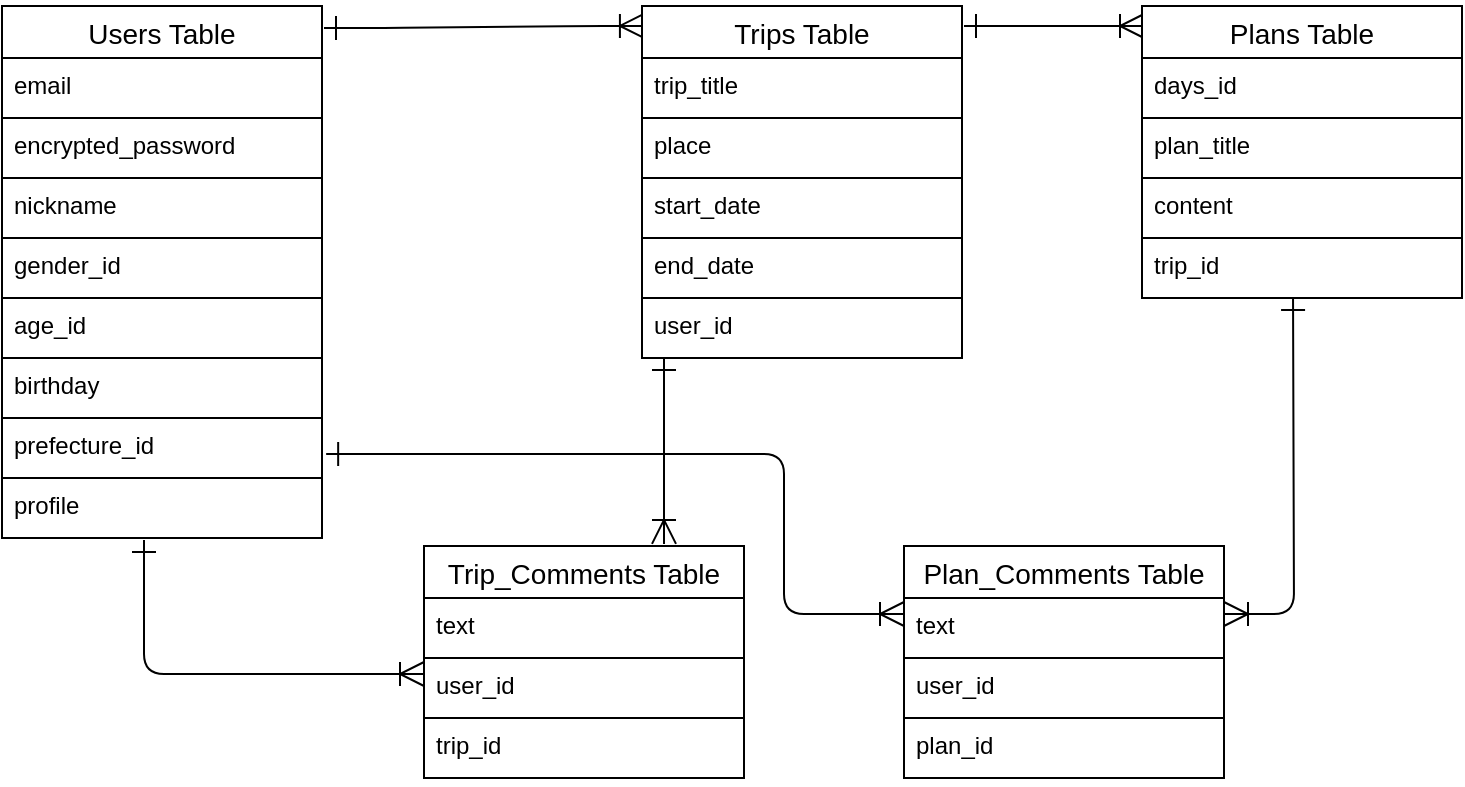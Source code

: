 <mxfile>
    <diagram id="7RnYONDl4q7A44Vel-nI" name="ページ1">
        <mxGraphModel dx="495" dy="1669" grid="1" gridSize="10" guides="1" tooltips="1" connect="0" arrows="1" fold="1" page="1" pageScale="1" pageWidth="827" pageHeight="1169" math="0" shadow="0">
            <root>
                <mxCell id="0"/>
                <mxCell id="1" parent="0"/>
                <object label="" id="70">
                    <mxCell style="fontSize=12;html=1;endArrow=ERoneToMany;startArrow=ERone;startFill=0;endSize=10;startSize=10;" parent="1" edge="1">
                        <mxGeometry width="100" height="100" relative="1" as="geometry">
                            <mxPoint x="120" y="-677" as="sourcePoint"/>
                            <mxPoint x="260" y="-610" as="targetPoint"/>
                            <Array as="points">
                                <mxPoint x="120" y="-610"/>
                            </Array>
                        </mxGeometry>
                    </mxCell>
                </object>
                <mxCell id="92" value="" style="edgeStyle=entityRelationEdgeStyle;fontSize=12;html=1;endArrow=ERoneToMany;startArrow=ERone;startFill=0;endFill=0;entryX=0.006;entryY=0.086;entryDx=0;entryDy=0;entryPerimeter=0;endSize=10;startSize=10;" parent="1" target="101" edge="1">
                    <mxGeometry width="100" height="100" relative="1" as="geometry">
                        <mxPoint x="210" y="-933" as="sourcePoint"/>
                        <mxPoint x="320" y="-934" as="targetPoint"/>
                    </mxGeometry>
                </mxCell>
                <mxCell id="131" value="" style="edgeStyle=none;orthogonalLoop=1;jettySize=auto;html=1;startArrow=ERone;startFill=0;endArrow=ERoneToMany;endFill=0;endSize=10;startSize=10;" parent="1" edge="1">
                    <mxGeometry width="100" relative="1" as="geometry">
                        <mxPoint x="530" y="-934" as="sourcePoint"/>
                        <mxPoint x="620" y="-934" as="targetPoint"/>
                        <Array as="points"/>
                    </mxGeometry>
                </mxCell>
                <mxCell id="139" value="" style="endArrow=ERone;html=1;startArrow=ERoneToMany;startFill=0;endFill=0;endSize=10;startSize=10;entryX=1.013;entryY=0.6;entryDx=0;entryDy=0;entryPerimeter=0;" parent="1" target="35" edge="1">
                    <mxGeometry width="50" height="50" relative="1" as="geometry">
                        <mxPoint x="500" y="-640" as="sourcePoint"/>
                        <mxPoint x="510" y="-766" as="targetPoint"/>
                        <Array as="points">
                            <mxPoint x="440" y="-640"/>
                            <mxPoint x="440" y="-720"/>
                        </Array>
                    </mxGeometry>
                </mxCell>
                <mxCell id="140" value="" style="endArrow=ERone;html=1;startArrow=ERoneToMany;startFill=0;endFill=0;endSize=10;startSize=10;entryX=0.472;entryY=1;entryDx=0;entryDy=0;entryPerimeter=0;" parent="1" target="146" edge="1">
                    <mxGeometry width="50" height="50" relative="1" as="geometry">
                        <mxPoint x="660" y="-640" as="sourcePoint"/>
                        <mxPoint x="660" y="-790" as="targetPoint"/>
                        <Array as="points">
                            <mxPoint x="695" y="-640"/>
                        </Array>
                    </mxGeometry>
                </mxCell>
                <mxCell id="143" value="" style="group" parent="1" vertex="1" connectable="0">
                    <mxGeometry x="49" y="-944" width="160" height="266" as="geometry"/>
                </mxCell>
                <mxCell id="99" value="" style="group;movable=0;resizable=0;rotatable=0;deletable=0;editable=0;connectable=0;" parent="143" vertex="1" connectable="0">
                    <mxGeometry width="160" height="206" as="geometry"/>
                </mxCell>
                <mxCell id="2" value="Users Table" style="swimlane;fontStyle=0;childLayout=stackLayout;horizontal=1;startSize=26;horizontalStack=0;resizeParent=1;resizeParentMax=0;resizeLast=0;collapsible=1;marginBottom=0;align=center;fontSize=14;strokeColor=default;" parent="99" vertex="1">
                    <mxGeometry width="160" height="116" as="geometry">
                        <mxRectangle x="100" y="70" width="60" height="30" as="alternateBounds"/>
                    </mxGeometry>
                </mxCell>
                <mxCell id="3" value="email " style="text;strokeColor=default;fillColor=none;spacingLeft=4;spacingRight=4;overflow=hidden;rotatable=0;points=[[0,0.5],[1,0.5]];portConstraint=eastwest;fontSize=12;" parent="2" vertex="1">
                    <mxGeometry y="26" width="160" height="30" as="geometry"/>
                </mxCell>
                <mxCell id="4" value="encrypted_password" style="text;strokeColor=none;fillColor=none;spacingLeft=4;spacingRight=4;overflow=hidden;rotatable=0;points=[[0,0.5],[1,0.5]];portConstraint=eastwest;fontSize=12;" parent="2" vertex="1">
                    <mxGeometry y="56" width="160" height="30" as="geometry"/>
                </mxCell>
                <mxCell id="5" value="nickname" style="text;strokeColor=default;fillColor=none;spacingLeft=4;spacingRight=4;overflow=hidden;rotatable=0;points=[[0,0.5,0,0,0],[1,0.5,0,0,0]];portConstraint=eastwest;fontSize=12;" parent="2" vertex="1">
                    <mxGeometry y="86" width="160" height="30" as="geometry"/>
                </mxCell>
                <mxCell id="32" value="gender_id" style="text;strokeColor=default;fillColor=none;spacingLeft=4;spacingRight=4;overflow=hidden;rotatable=0;points=[[0,0.5],[1,0.5]];portConstraint=eastwest;fontSize=12;" parent="99" vertex="1">
                    <mxGeometry y="116" width="160" height="30" as="geometry"/>
                </mxCell>
                <mxCell id="33" value="age_id" style="text;strokeColor=default;fillColor=none;spacingLeft=4;spacingRight=4;overflow=hidden;rotatable=0;points=[[0,0.5],[1,0.5]];portConstraint=eastwest;fontSize=12;" parent="99" vertex="1">
                    <mxGeometry y="146" width="160" height="30" as="geometry"/>
                </mxCell>
                <mxCell id="141" value="birthday" style="text;strokeColor=default;fillColor=none;spacingLeft=4;spacingRight=4;overflow=hidden;rotatable=0;points=[[0,0.5],[1,0.5]];portConstraint=eastwest;fontSize=12;" parent="99" vertex="1">
                    <mxGeometry y="176" width="160" height="30" as="geometry"/>
                </mxCell>
                <mxCell id="35" value="prefecture_id" style="text;strokeColor=default;fillColor=none;spacingLeft=4;spacingRight=4;overflow=hidden;rotatable=0;points=[[0,0.5],[1,0.5]];portConstraint=eastwest;fontSize=12;" parent="143" vertex="1">
                    <mxGeometry y="206" width="160" height="30" as="geometry"/>
                </mxCell>
                <mxCell id="142" value="profile" style="text;strokeColor=default;fillColor=none;spacingLeft=4;spacingRight=4;overflow=hidden;rotatable=0;points=[[0,0.5],[1,0.5]];portConstraint=eastwest;fontSize=12;" parent="143" vertex="1">
                    <mxGeometry y="236" width="160" height="30" as="geometry"/>
                </mxCell>
                <mxCell id="145" value="" style="group" parent="1" vertex="1" connectable="0">
                    <mxGeometry x="369" y="-944" width="160" height="176" as="geometry"/>
                </mxCell>
                <mxCell id="144" value="user_id" style="text;strokeColor=default;fillColor=none;spacingLeft=4;spacingRight=4;overflow=hidden;rotatable=0;points=[[0,0.5],[1,0.5]];portConstraint=eastwest;fontSize=12;" parent="145" vertex="1">
                    <mxGeometry y="146" width="160" height="30" as="geometry"/>
                </mxCell>
                <mxCell id="101" value="Trips Table" style="swimlane;fontStyle=0;childLayout=stackLayout;horizontal=1;startSize=26;horizontalStack=0;resizeParent=1;resizeParentMax=0;resizeLast=0;collapsible=1;marginBottom=0;align=center;fontSize=14;strokeColor=default;" parent="145" vertex="1">
                    <mxGeometry width="160" height="116" as="geometry">
                        <mxRectangle x="100" y="70" width="60" height="30" as="alternateBounds"/>
                    </mxGeometry>
                </mxCell>
                <mxCell id="102" value="trip_title" style="text;strokeColor=default;fillColor=none;spacingLeft=4;spacingRight=4;overflow=hidden;rotatable=0;points=[[0,0.5],[1,0.5]];portConstraint=eastwest;fontSize=12;" parent="101" vertex="1">
                    <mxGeometry y="26" width="160" height="30" as="geometry"/>
                </mxCell>
                <mxCell id="103" value="place" style="text;strokeColor=none;fillColor=none;spacingLeft=4;spacingRight=4;overflow=hidden;rotatable=0;points=[[0,0.5],[1,0.5]];portConstraint=eastwest;fontSize=12;" parent="101" vertex="1">
                    <mxGeometry y="56" width="160" height="30" as="geometry"/>
                </mxCell>
                <mxCell id="104" value="start_date" style="text;strokeColor=default;fillColor=none;spacingLeft=4;spacingRight=4;overflow=hidden;rotatable=0;points=[[0,0.5,0,0,0],[1,0.5,0,0,0]];portConstraint=eastwest;fontSize=12;" parent="101" vertex="1">
                    <mxGeometry y="86" width="160" height="30" as="geometry"/>
                </mxCell>
                <mxCell id="105" value="end_date" style="text;strokeColor=default;fillColor=none;spacingLeft=4;spacingRight=4;overflow=hidden;rotatable=0;points=[[0,0.5],[1,0.5]];portConstraint=eastwest;fontSize=12;" parent="145" vertex="1">
                    <mxGeometry y="116" width="160" height="30" as="geometry"/>
                </mxCell>
                <mxCell id="147" value="" style="group" parent="1" vertex="1" connectable="0">
                    <mxGeometry x="619" y="-944" width="160" height="146" as="geometry"/>
                </mxCell>
                <mxCell id="112" value="Plans Table" style="swimlane;fontStyle=0;childLayout=stackLayout;horizontal=1;startSize=26;horizontalStack=0;resizeParent=1;resizeParentMax=0;resizeLast=0;collapsible=1;marginBottom=0;align=center;fontSize=14;strokeColor=default;" parent="147" vertex="1">
                    <mxGeometry width="160" height="116" as="geometry">
                        <mxRectangle x="100" y="70" width="60" height="30" as="alternateBounds"/>
                    </mxGeometry>
                </mxCell>
                <mxCell id="113" value="days_id" style="text;strokeColor=default;fillColor=none;spacingLeft=4;spacingRight=4;overflow=hidden;rotatable=0;points=[[0,0.5],[1,0.5]];portConstraint=eastwest;fontSize=12;" parent="112" vertex="1">
                    <mxGeometry y="26" width="160" height="30" as="geometry"/>
                </mxCell>
                <mxCell id="114" value="plan_title" style="text;strokeColor=none;fillColor=none;spacingLeft=4;spacingRight=4;overflow=hidden;rotatable=0;points=[[0,0.5],[1,0.5]];portConstraint=eastwest;fontSize=12;" parent="112" vertex="1">
                    <mxGeometry y="56" width="160" height="30" as="geometry"/>
                </mxCell>
                <mxCell id="115" value="content" style="text;strokeColor=default;fillColor=none;spacingLeft=4;spacingRight=4;overflow=hidden;rotatable=0;points=[[0,0.5,0,0,0],[1,0.5,0,0,0]];portConstraint=eastwest;fontSize=12;" parent="112" vertex="1">
                    <mxGeometry y="86" width="160" height="30" as="geometry"/>
                </mxCell>
                <mxCell id="146" value="trip_id" style="text;strokeColor=default;fillColor=none;spacingLeft=4;spacingRight=4;overflow=hidden;rotatable=0;points=[[0,0.5],[1,0.5]];portConstraint=eastwest;fontSize=12;" parent="147" vertex="1">
                    <mxGeometry y="116" width="160" height="30" as="geometry"/>
                </mxCell>
                <mxCell id="119" value="Plan_Comments Table" style="swimlane;fontStyle=0;childLayout=stackLayout;horizontal=1;startSize=26;horizontalStack=0;resizeParent=1;resizeParentMax=0;resizeLast=0;collapsible=1;marginBottom=0;align=center;fontSize=14;strokeColor=default;" parent="1" vertex="1">
                    <mxGeometry x="500" y="-674" width="160" height="116" as="geometry">
                        <mxRectangle x="100" y="70" width="60" height="30" as="alternateBounds"/>
                    </mxGeometry>
                </mxCell>
                <mxCell id="120" value="text" style="text;strokeColor=default;fillColor=none;spacingLeft=4;spacingRight=4;overflow=hidden;rotatable=0;points=[[0,0.5],[1,0.5]];portConstraint=eastwest;fontSize=12;" parent="119" vertex="1">
                    <mxGeometry y="26" width="160" height="30" as="geometry"/>
                </mxCell>
                <mxCell id="121" value="user_id" style="text;strokeColor=none;fillColor=none;spacingLeft=4;spacingRight=4;overflow=hidden;rotatable=0;points=[[0,0.5],[1,0.5]];portConstraint=eastwest;fontSize=12;" parent="119" vertex="1">
                    <mxGeometry y="56" width="160" height="30" as="geometry"/>
                </mxCell>
                <mxCell id="122" value="plan_id" style="text;strokeColor=default;fillColor=none;spacingLeft=4;spacingRight=4;overflow=hidden;rotatable=0;points=[[0,0.5,0,0,0],[1,0.5,0,0,0]];portConstraint=eastwest;fontSize=12;" parent="119" vertex="1">
                    <mxGeometry y="86" width="160" height="30" as="geometry"/>
                </mxCell>
                <mxCell id="149" value="Trip_Comments Table" style="swimlane;fontStyle=0;childLayout=stackLayout;horizontal=1;startSize=26;horizontalStack=0;resizeParent=1;resizeParentMax=0;resizeLast=0;collapsible=1;marginBottom=0;align=center;fontSize=14;strokeColor=default;" parent="1" vertex="1">
                    <mxGeometry x="260" y="-674" width="160" height="116" as="geometry">
                        <mxRectangle x="100" y="70" width="60" height="30" as="alternateBounds"/>
                    </mxGeometry>
                </mxCell>
                <mxCell id="150" value="text" style="text;strokeColor=default;fillColor=none;spacingLeft=4;spacingRight=4;overflow=hidden;rotatable=0;points=[[0,0.5],[1,0.5]];portConstraint=eastwest;fontSize=12;" parent="149" vertex="1">
                    <mxGeometry y="26" width="160" height="30" as="geometry"/>
                </mxCell>
                <mxCell id="151" value="user_id" style="text;strokeColor=none;fillColor=none;spacingLeft=4;spacingRight=4;overflow=hidden;rotatable=0;points=[[0,0.5],[1,0.5]];portConstraint=eastwest;fontSize=12;" parent="149" vertex="1">
                    <mxGeometry y="56" width="160" height="30" as="geometry"/>
                </mxCell>
                <mxCell id="152" value="trip_id" style="text;strokeColor=default;fillColor=none;spacingLeft=4;spacingRight=4;overflow=hidden;rotatable=0;points=[[0,0.5,0,0,0],[1,0.5,0,0,0]];portConstraint=eastwest;fontSize=12;" parent="149" vertex="1">
                    <mxGeometry y="86" width="160" height="30" as="geometry"/>
                </mxCell>
                <mxCell id="153" value="" style="edgeStyle=none;orthogonalLoop=1;jettySize=auto;html=1;startArrow=ERone;startFill=0;endArrow=ERoneToMany;endFill=0;endSize=10;startSize=10;entryX=0.75;entryY=-0.009;entryDx=0;entryDy=0;entryPerimeter=0;" parent="1" target="149" edge="1">
                    <mxGeometry width="100" relative="1" as="geometry">
                        <mxPoint x="380" y="-768" as="sourcePoint"/>
                        <mxPoint x="470" y="-768" as="targetPoint"/>
                        <Array as="points"/>
                    </mxGeometry>
                </mxCell>
            </root>
        </mxGraphModel>
    </diagram>
</mxfile>